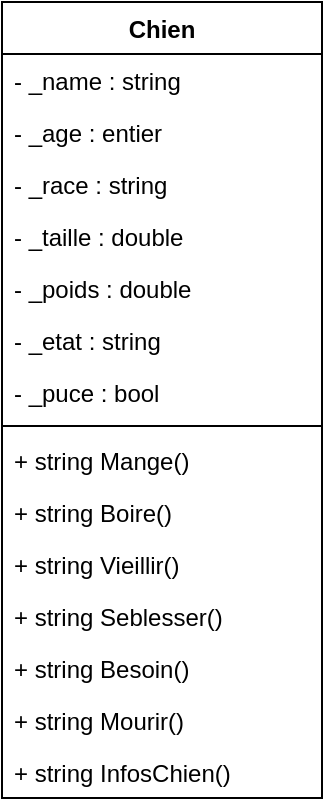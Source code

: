 <mxfile version="24.7.8">
  <diagram name="Premier prog poo" id="ADxLJynfgmBdEusqo6Zj">
    <mxGraphModel dx="941" dy="554" grid="1" gridSize="10" guides="1" tooltips="1" connect="1" arrows="1" fold="1" page="1" pageScale="1" pageWidth="827" pageHeight="1169" math="0" shadow="0">
      <root>
        <mxCell id="0" />
        <mxCell id="1" parent="0" />
        <mxCell id="C3nVzE_LCeLl0-fmgbXF-1" value="Chien" style="swimlane;fontStyle=1;align=center;verticalAlign=top;childLayout=stackLayout;horizontal=1;startSize=26;horizontalStack=0;resizeParent=1;resizeParentMax=0;resizeLast=0;collapsible=1;marginBottom=0;whiteSpace=wrap;html=1;" parent="1" vertex="1">
          <mxGeometry x="300" y="600" width="160" height="398" as="geometry" />
        </mxCell>
        <mxCell id="FDY3FVImzf67nHz-SDY3-1" value="- _name : string" style="text;strokeColor=none;fillColor=none;align=left;verticalAlign=top;spacingLeft=4;spacingRight=4;overflow=hidden;rotatable=0;points=[[0,0.5],[1,0.5]];portConstraint=eastwest;whiteSpace=wrap;html=1;" vertex="1" parent="C3nVzE_LCeLl0-fmgbXF-1">
          <mxGeometry y="26" width="160" height="26" as="geometry" />
        </mxCell>
        <mxCell id="C3nVzE_LCeLl0-fmgbXF-2" value="- _age : entier" style="text;strokeColor=none;fillColor=none;align=left;verticalAlign=top;spacingLeft=4;spacingRight=4;overflow=hidden;rotatable=0;points=[[0,0.5],[1,0.5]];portConstraint=eastwest;whiteSpace=wrap;html=1;" parent="C3nVzE_LCeLl0-fmgbXF-1" vertex="1">
          <mxGeometry y="52" width="160" height="26" as="geometry" />
        </mxCell>
        <mxCell id="C3nVzE_LCeLl0-fmgbXF-11" value="- _race : string" style="text;strokeColor=none;fillColor=none;align=left;verticalAlign=top;spacingLeft=4;spacingRight=4;overflow=hidden;rotatable=0;points=[[0,0.5],[1,0.5]];portConstraint=eastwest;whiteSpace=wrap;html=1;" parent="C3nVzE_LCeLl0-fmgbXF-1" vertex="1">
          <mxGeometry y="78" width="160" height="26" as="geometry" />
        </mxCell>
        <mxCell id="C3nVzE_LCeLl0-fmgbXF-15" value="- _taille : double" style="text;strokeColor=none;fillColor=none;align=left;verticalAlign=top;spacingLeft=4;spacingRight=4;overflow=hidden;rotatable=0;points=[[0,0.5],[1,0.5]];portConstraint=eastwest;whiteSpace=wrap;html=1;" parent="C3nVzE_LCeLl0-fmgbXF-1" vertex="1">
          <mxGeometry y="104" width="160" height="26" as="geometry" />
        </mxCell>
        <mxCell id="C3nVzE_LCeLl0-fmgbXF-14" value="- _poids : double" style="text;strokeColor=none;fillColor=none;align=left;verticalAlign=top;spacingLeft=4;spacingRight=4;overflow=hidden;rotatable=0;points=[[0,0.5],[1,0.5]];portConstraint=eastwest;whiteSpace=wrap;html=1;" parent="C3nVzE_LCeLl0-fmgbXF-1" vertex="1">
          <mxGeometry y="130" width="160" height="26" as="geometry" />
        </mxCell>
        <mxCell id="C3nVzE_LCeLl0-fmgbXF-13" value="- _etat : string" style="text;strokeColor=none;fillColor=none;align=left;verticalAlign=top;spacingLeft=4;spacingRight=4;overflow=hidden;rotatable=0;points=[[0,0.5],[1,0.5]];portConstraint=eastwest;whiteSpace=wrap;html=1;" parent="C3nVzE_LCeLl0-fmgbXF-1" vertex="1">
          <mxGeometry y="156" width="160" height="26" as="geometry" />
        </mxCell>
        <mxCell id="C3nVzE_LCeLl0-fmgbXF-12" value="- _puce : bool" style="text;strokeColor=none;fillColor=none;align=left;verticalAlign=top;spacingLeft=4;spacingRight=4;overflow=hidden;rotatable=0;points=[[0,0.5],[1,0.5]];portConstraint=eastwest;whiteSpace=wrap;html=1;" parent="C3nVzE_LCeLl0-fmgbXF-1" vertex="1">
          <mxGeometry y="182" width="160" height="26" as="geometry" />
        </mxCell>
        <mxCell id="C3nVzE_LCeLl0-fmgbXF-3" value="" style="line;strokeWidth=1;fillColor=none;align=left;verticalAlign=middle;spacingTop=-1;spacingLeft=3;spacingRight=3;rotatable=0;labelPosition=right;points=[];portConstraint=eastwest;strokeColor=inherit;" parent="C3nVzE_LCeLl0-fmgbXF-1" vertex="1">
          <mxGeometry y="208" width="160" height="8" as="geometry" />
        </mxCell>
        <mxCell id="C3nVzE_LCeLl0-fmgbXF-4" value="+ string Mange()&amp;nbsp;" style="text;strokeColor=none;fillColor=none;align=left;verticalAlign=top;spacingLeft=4;spacingRight=4;overflow=hidden;rotatable=0;points=[[0,0.5],[1,0.5]];portConstraint=eastwest;whiteSpace=wrap;html=1;" parent="C3nVzE_LCeLl0-fmgbXF-1" vertex="1">
          <mxGeometry y="216" width="160" height="26" as="geometry" />
        </mxCell>
        <mxCell id="C3nVzE_LCeLl0-fmgbXF-20" value="+ string Boire()" style="text;strokeColor=none;fillColor=none;align=left;verticalAlign=top;spacingLeft=4;spacingRight=4;overflow=hidden;rotatable=0;points=[[0,0.5],[1,0.5]];portConstraint=eastwest;whiteSpace=wrap;html=1;" parent="C3nVzE_LCeLl0-fmgbXF-1" vertex="1">
          <mxGeometry y="242" width="160" height="26" as="geometry" />
        </mxCell>
        <mxCell id="C3nVzE_LCeLl0-fmgbXF-22" value="+ string Vieillir()" style="text;strokeColor=none;fillColor=none;align=left;verticalAlign=top;spacingLeft=4;spacingRight=4;overflow=hidden;rotatable=0;points=[[0,0.5],[1,0.5]];portConstraint=eastwest;whiteSpace=wrap;html=1;" parent="C3nVzE_LCeLl0-fmgbXF-1" vertex="1">
          <mxGeometry y="268" width="160" height="26" as="geometry" />
        </mxCell>
        <mxCell id="C3nVzE_LCeLl0-fmgbXF-21" value="+ string Seblesser()" style="text;strokeColor=none;fillColor=none;align=left;verticalAlign=top;spacingLeft=4;spacingRight=4;overflow=hidden;rotatable=0;points=[[0,0.5],[1,0.5]];portConstraint=eastwest;whiteSpace=wrap;html=1;" parent="C3nVzE_LCeLl0-fmgbXF-1" vertex="1">
          <mxGeometry y="294" width="160" height="26" as="geometry" />
        </mxCell>
        <mxCell id="C3nVzE_LCeLl0-fmgbXF-19" value="+ string Besoin()" style="text;strokeColor=none;fillColor=none;align=left;verticalAlign=top;spacingLeft=4;spacingRight=4;overflow=hidden;rotatable=0;points=[[0,0.5],[1,0.5]];portConstraint=eastwest;whiteSpace=wrap;html=1;" parent="C3nVzE_LCeLl0-fmgbXF-1" vertex="1">
          <mxGeometry y="320" width="160" height="26" as="geometry" />
        </mxCell>
        <mxCell id="C3nVzE_LCeLl0-fmgbXF-10" value="+ string Mourir()" style="text;strokeColor=none;fillColor=none;align=left;verticalAlign=top;spacingLeft=4;spacingRight=4;overflow=hidden;rotatable=0;points=[[0,0.5],[1,0.5]];portConstraint=eastwest;whiteSpace=wrap;html=1;" parent="C3nVzE_LCeLl0-fmgbXF-1" vertex="1">
          <mxGeometry y="346" width="160" height="26" as="geometry" />
        </mxCell>
        <mxCell id="FDY3FVImzf67nHz-SDY3-2" value="+ string InfosChien()" style="text;strokeColor=none;fillColor=none;align=left;verticalAlign=top;spacingLeft=4;spacingRight=4;overflow=hidden;rotatable=0;points=[[0,0.5],[1,0.5]];portConstraint=eastwest;whiteSpace=wrap;html=1;" vertex="1" parent="C3nVzE_LCeLl0-fmgbXF-1">
          <mxGeometry y="372" width="160" height="26" as="geometry" />
        </mxCell>
      </root>
    </mxGraphModel>
  </diagram>
</mxfile>
